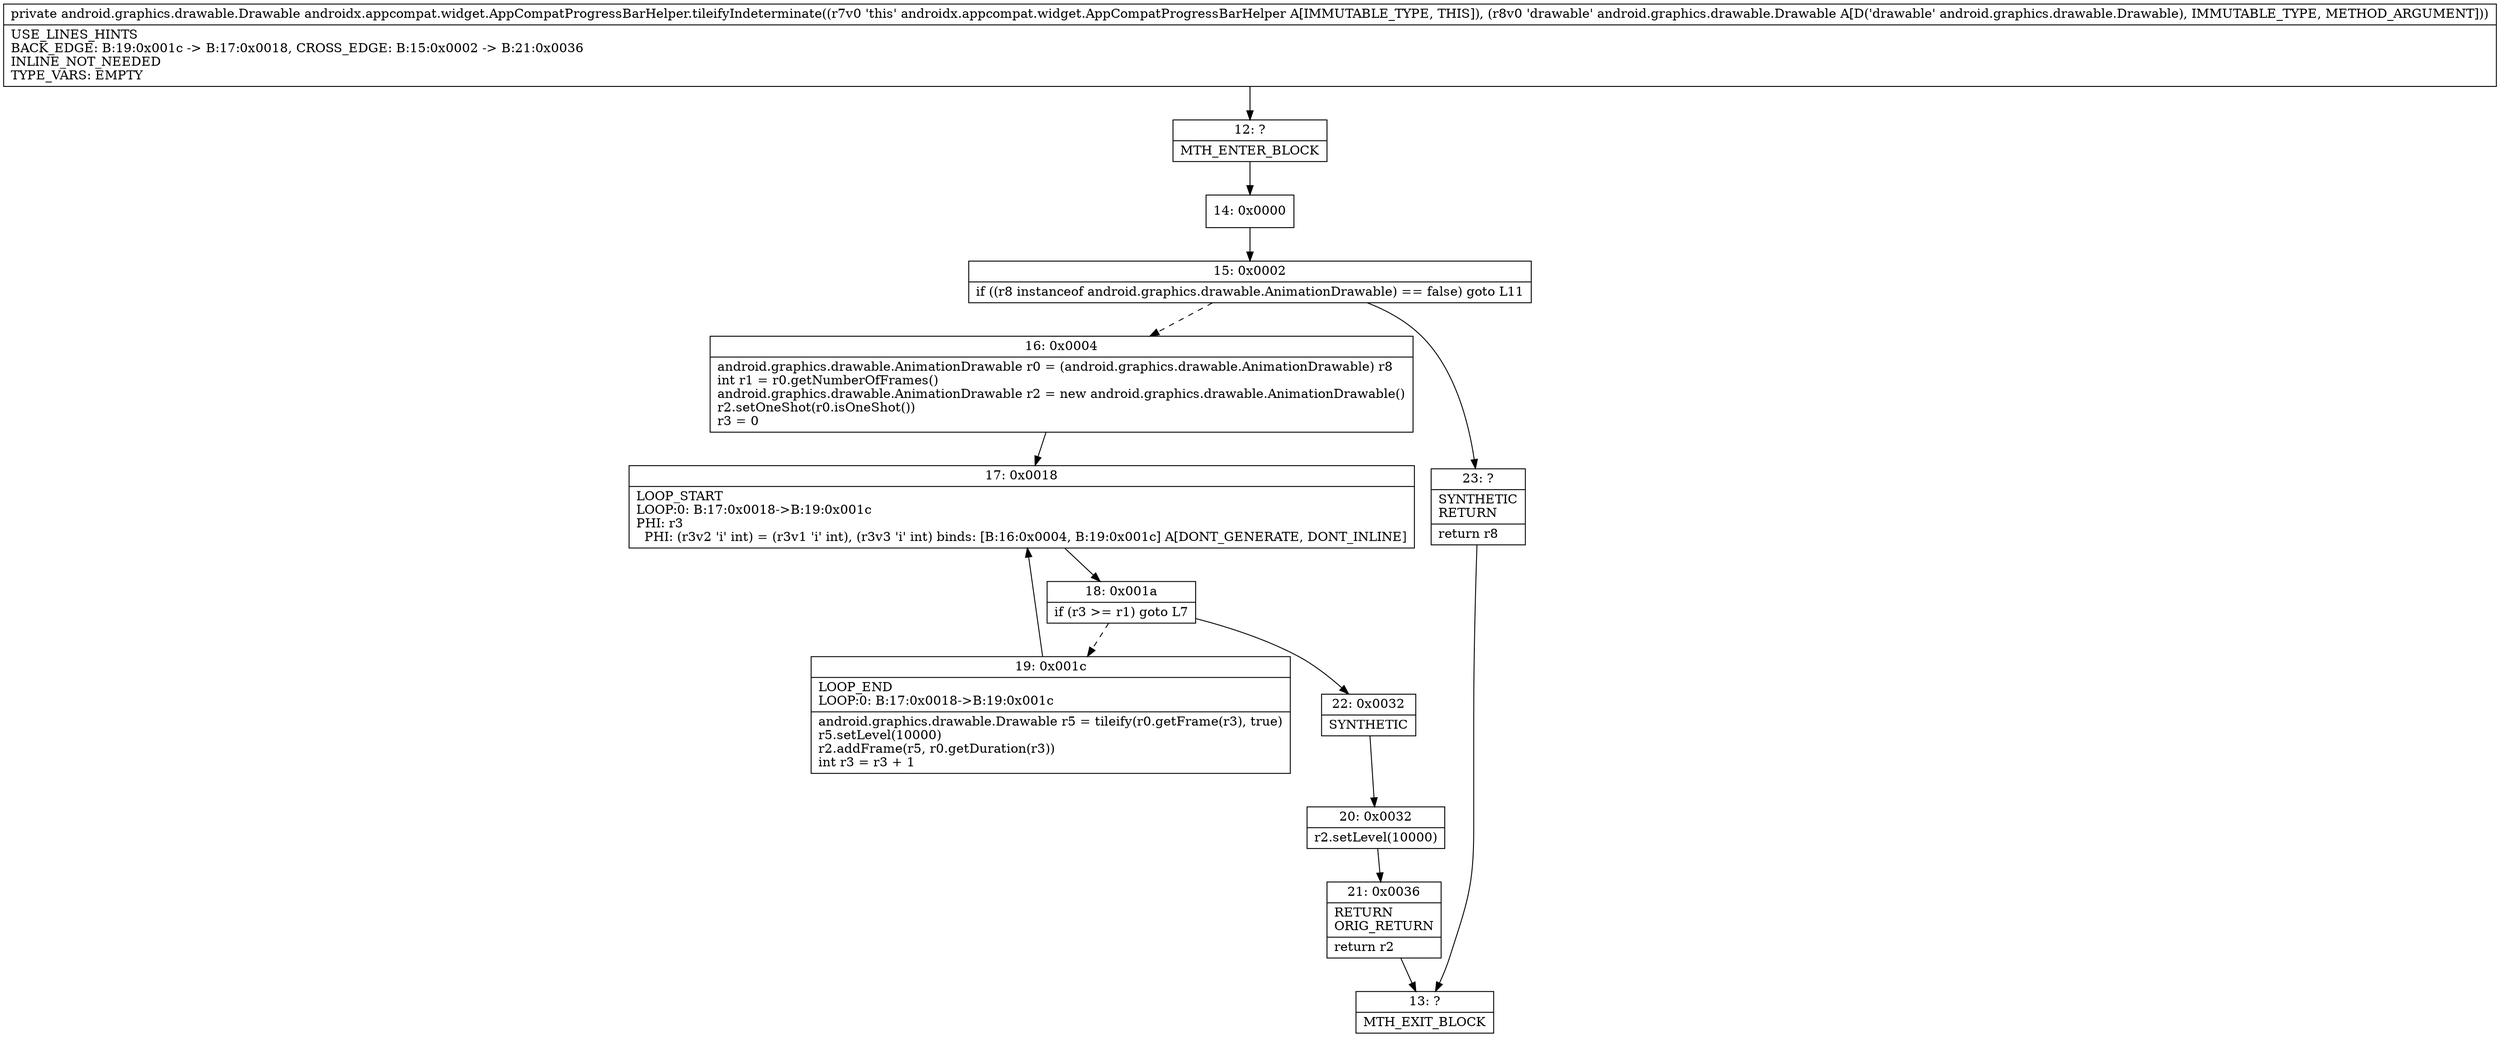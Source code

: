 digraph "CFG forandroidx.appcompat.widget.AppCompatProgressBarHelper.tileifyIndeterminate(Landroid\/graphics\/drawable\/Drawable;)Landroid\/graphics\/drawable\/Drawable;" {
Node_12 [shape=record,label="{12\:\ ?|MTH_ENTER_BLOCK\l}"];
Node_14 [shape=record,label="{14\:\ 0x0000}"];
Node_15 [shape=record,label="{15\:\ 0x0002|if ((r8 instanceof android.graphics.drawable.AnimationDrawable) == false) goto L11\l}"];
Node_16 [shape=record,label="{16\:\ 0x0004|android.graphics.drawable.AnimationDrawable r0 = (android.graphics.drawable.AnimationDrawable) r8\lint r1 = r0.getNumberOfFrames()\landroid.graphics.drawable.AnimationDrawable r2 = new android.graphics.drawable.AnimationDrawable()\lr2.setOneShot(r0.isOneShot())\lr3 = 0\l}"];
Node_17 [shape=record,label="{17\:\ 0x0018|LOOP_START\lLOOP:0: B:17:0x0018\-\>B:19:0x001c\lPHI: r3 \l  PHI: (r3v2 'i' int) = (r3v1 'i' int), (r3v3 'i' int) binds: [B:16:0x0004, B:19:0x001c] A[DONT_GENERATE, DONT_INLINE]\l}"];
Node_18 [shape=record,label="{18\:\ 0x001a|if (r3 \>= r1) goto L7\l}"];
Node_19 [shape=record,label="{19\:\ 0x001c|LOOP_END\lLOOP:0: B:17:0x0018\-\>B:19:0x001c\l|android.graphics.drawable.Drawable r5 = tileify(r0.getFrame(r3), true)\lr5.setLevel(10000)\lr2.addFrame(r5, r0.getDuration(r3))\lint r3 = r3 + 1\l}"];
Node_22 [shape=record,label="{22\:\ 0x0032|SYNTHETIC\l}"];
Node_20 [shape=record,label="{20\:\ 0x0032|r2.setLevel(10000)\l}"];
Node_21 [shape=record,label="{21\:\ 0x0036|RETURN\lORIG_RETURN\l|return r2\l}"];
Node_13 [shape=record,label="{13\:\ ?|MTH_EXIT_BLOCK\l}"];
Node_23 [shape=record,label="{23\:\ ?|SYNTHETIC\lRETURN\l|return r8\l}"];
MethodNode[shape=record,label="{private android.graphics.drawable.Drawable androidx.appcompat.widget.AppCompatProgressBarHelper.tileifyIndeterminate((r7v0 'this' androidx.appcompat.widget.AppCompatProgressBarHelper A[IMMUTABLE_TYPE, THIS]), (r8v0 'drawable' android.graphics.drawable.Drawable A[D('drawable' android.graphics.drawable.Drawable), IMMUTABLE_TYPE, METHOD_ARGUMENT]))  | USE_LINES_HINTS\lBACK_EDGE: B:19:0x001c \-\> B:17:0x0018, CROSS_EDGE: B:15:0x0002 \-\> B:21:0x0036\lINLINE_NOT_NEEDED\lTYPE_VARS: EMPTY\l}"];
MethodNode -> Node_12;Node_12 -> Node_14;
Node_14 -> Node_15;
Node_15 -> Node_16[style=dashed];
Node_15 -> Node_23;
Node_16 -> Node_17;
Node_17 -> Node_18;
Node_18 -> Node_19[style=dashed];
Node_18 -> Node_22;
Node_19 -> Node_17;
Node_22 -> Node_20;
Node_20 -> Node_21;
Node_21 -> Node_13;
Node_23 -> Node_13;
}

